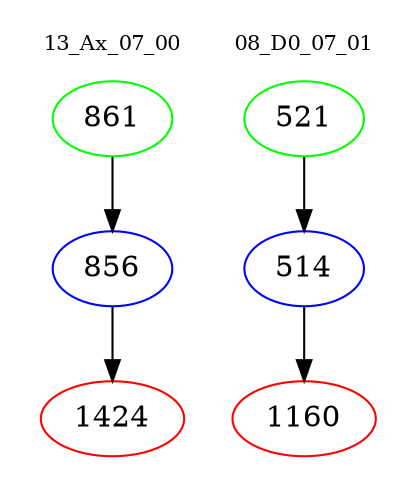 digraph{
subgraph cluster_0 {
color = white
label = "13_Ax_07_00";
fontsize=10;
T0_861 [label="861", color="green"]
T0_861 -> T0_856 [color="black"]
T0_856 [label="856", color="blue"]
T0_856 -> T0_1424 [color="black"]
T0_1424 [label="1424", color="red"]
}
subgraph cluster_1 {
color = white
label = "08_D0_07_01";
fontsize=10;
T1_521 [label="521", color="green"]
T1_521 -> T1_514 [color="black"]
T1_514 [label="514", color="blue"]
T1_514 -> T1_1160 [color="black"]
T1_1160 [label="1160", color="red"]
}
}

